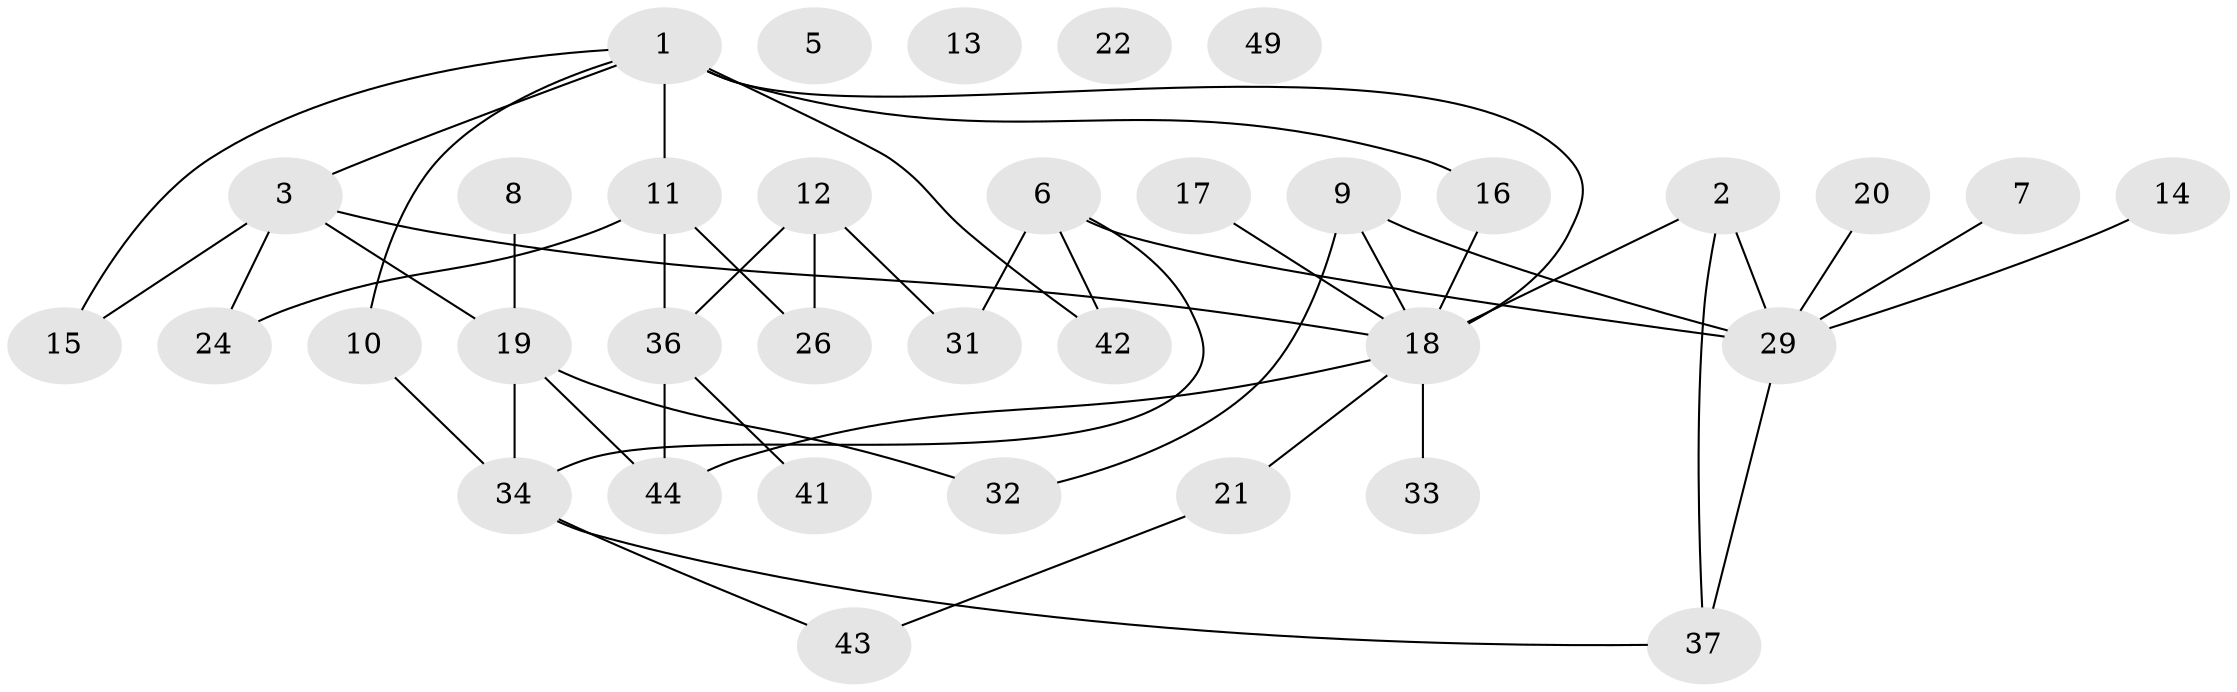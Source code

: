 // Generated by graph-tools (version 1.1) at 2025/23/03/03/25 07:23:27]
// undirected, 35 vertices, 46 edges
graph export_dot {
graph [start="1"]
  node [color=gray90,style=filled];
  1 [super="+4"];
  2;
  3 [super="+27"];
  5;
  6;
  7;
  8;
  9 [super="+28"];
  10;
  11 [super="+35"];
  12 [super="+51"];
  13;
  14 [super="+38"];
  15 [super="+23"];
  16 [super="+39"];
  17;
  18 [super="+46"];
  19 [super="+25"];
  20;
  21;
  22;
  24;
  26 [super="+30"];
  29 [super="+40"];
  31 [super="+48"];
  32;
  33;
  34 [super="+47"];
  36;
  37;
  41 [super="+45"];
  42;
  43;
  44 [super="+50"];
  49;
  1 -- 16;
  1 -- 42;
  1 -- 18;
  1 -- 3;
  1 -- 10;
  1 -- 11;
  1 -- 15;
  2 -- 37;
  2 -- 29;
  2 -- 18;
  3 -- 24;
  3 -- 18;
  3 -- 19;
  3 -- 15;
  6 -- 31;
  6 -- 42;
  6 -- 29;
  6 -- 34;
  7 -- 29;
  8 -- 19;
  9 -- 32;
  9 -- 18;
  9 -- 29;
  10 -- 34;
  11 -- 24;
  11 -- 26 [weight=2];
  11 -- 36;
  12 -- 26;
  12 -- 31;
  12 -- 36;
  14 -- 29;
  16 -- 18;
  17 -- 18;
  18 -- 33;
  18 -- 21;
  18 -- 44;
  19 -- 44 [weight=2];
  19 -- 32;
  19 -- 34;
  20 -- 29;
  21 -- 43;
  29 -- 37 [weight=2];
  34 -- 43;
  34 -- 37;
  36 -- 41;
  36 -- 44;
}
